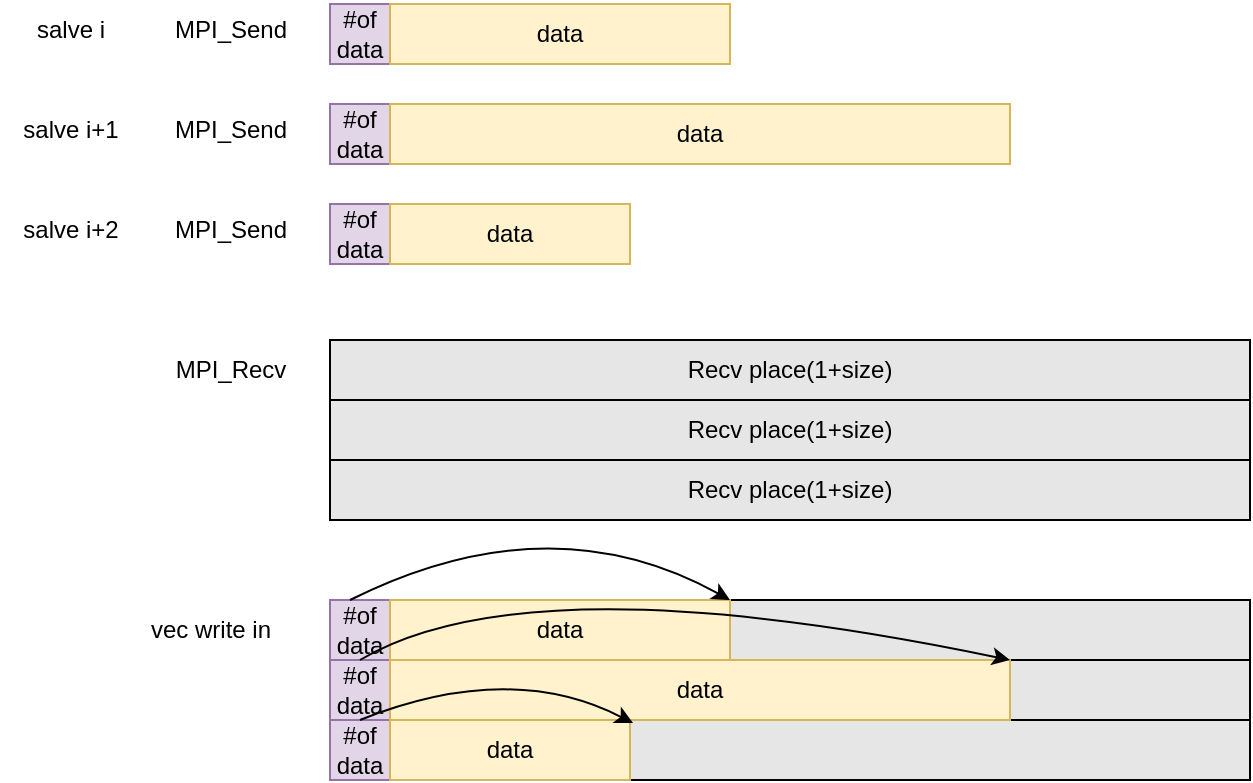 <mxfile version="22.1.2" type="device">
  <diagram name="Page-1" id="8-qbbRoh1-zZuKWpJjDJ">
    <mxGraphModel dx="795" dy="1859" grid="1" gridSize="10" guides="1" tooltips="1" connect="1" arrows="1" fold="1" page="1" pageScale="1" pageWidth="850" pageHeight="1100" math="0" shadow="0">
      <root>
        <mxCell id="0" />
        <mxCell id="1" parent="0" />
        <mxCell id="ECdJ8uJOdRw9Qa0pgRoY-8" value="" style="rounded=0;whiteSpace=wrap;html=1;fillColor=#E6E6E6;" vertex="1" parent="1">
          <mxGeometry x="210" y="760" width="460" height="30" as="geometry" />
        </mxCell>
        <mxCell id="ECdJ8uJOdRw9Qa0pgRoY-1" value="#of data" style="rounded=0;whiteSpace=wrap;html=1;fillColor=#e1d5e7;strokeColor=#9673a6;" vertex="1" parent="1">
          <mxGeometry x="210" y="462" width="30" height="30" as="geometry" />
        </mxCell>
        <mxCell id="ECdJ8uJOdRw9Qa0pgRoY-2" value="data" style="rounded=0;whiteSpace=wrap;html=1;fillColor=#fff2cc;strokeColor=#d6b656;" vertex="1" parent="1">
          <mxGeometry x="240" y="462" width="170" height="30" as="geometry" />
        </mxCell>
        <mxCell id="ECdJ8uJOdRw9Qa0pgRoY-3" value="MPI_Send" style="text;html=1;align=center;verticalAlign=middle;resizable=0;points=[];autosize=1;strokeColor=none;fillColor=none;" vertex="1" parent="1">
          <mxGeometry x="120" y="460" width="80" height="30" as="geometry" />
        </mxCell>
        <mxCell id="ECdJ8uJOdRw9Qa0pgRoY-4" value="Recv place(1+size)" style="rounded=0;whiteSpace=wrap;html=1;fillColor=#E6E6E6;" vertex="1" parent="1">
          <mxGeometry x="210" y="630" width="460" height="30" as="geometry" />
        </mxCell>
        <mxCell id="ECdJ8uJOdRw9Qa0pgRoY-5" value="MPI_Recv" style="text;html=1;align=center;verticalAlign=middle;resizable=0;points=[];autosize=1;strokeColor=none;fillColor=none;" vertex="1" parent="1">
          <mxGeometry x="120" y="630" width="80" height="30" as="geometry" />
        </mxCell>
        <mxCell id="ECdJ8uJOdRw9Qa0pgRoY-6" value="#of data" style="rounded=0;whiteSpace=wrap;html=1;fillColor=#e1d5e7;strokeColor=#9673a6;" vertex="1" parent="1">
          <mxGeometry x="210" y="760" width="30" height="30" as="geometry" />
        </mxCell>
        <mxCell id="ECdJ8uJOdRw9Qa0pgRoY-7" value="data" style="rounded=0;whiteSpace=wrap;html=1;fillColor=#fff2cc;strokeColor=#d6b656;" vertex="1" parent="1">
          <mxGeometry x="240" y="760" width="170" height="30" as="geometry" />
        </mxCell>
        <mxCell id="ECdJ8uJOdRw9Qa0pgRoY-9" value="" style="curved=1;endArrow=classic;html=1;rounded=0;exitX=0.75;exitY=1;exitDx=0;exitDy=0;entryX=1;entryY=0;entryDx=0;entryDy=0;" edge="1" parent="1" target="ECdJ8uJOdRw9Qa0pgRoY-7">
          <mxGeometry width="50" height="50" relative="1" as="geometry">
            <mxPoint x="220" y="760" as="sourcePoint" />
            <mxPoint x="397.5" y="760" as="targetPoint" />
            <Array as="points">
              <mxPoint x="320" y="710" />
            </Array>
          </mxGeometry>
        </mxCell>
        <mxCell id="ECdJ8uJOdRw9Qa0pgRoY-21" value="vec write in" style="text;html=1;align=center;verticalAlign=middle;resizable=0;points=[];autosize=1;strokeColor=none;fillColor=none;" vertex="1" parent="1">
          <mxGeometry x="110" y="760" width="80" height="30" as="geometry" />
        </mxCell>
        <mxCell id="ECdJ8uJOdRw9Qa0pgRoY-25" value="Recv place(1+size)" style="rounded=0;whiteSpace=wrap;html=1;fillColor=#E6E6E6;" vertex="1" parent="1">
          <mxGeometry x="210" y="660" width="460" height="30" as="geometry" />
        </mxCell>
        <mxCell id="ECdJ8uJOdRw9Qa0pgRoY-26" value="Recv place(1+size)" style="rounded=0;whiteSpace=wrap;html=1;fillColor=#E6E6E6;" vertex="1" parent="1">
          <mxGeometry x="210" y="690" width="460" height="30" as="geometry" />
        </mxCell>
        <mxCell id="ECdJ8uJOdRw9Qa0pgRoY-27" value="salve i" style="text;html=1;align=center;verticalAlign=middle;resizable=0;points=[];autosize=1;strokeColor=none;fillColor=none;" vertex="1" parent="1">
          <mxGeometry x="50" y="460" width="60" height="30" as="geometry" />
        </mxCell>
        <mxCell id="ECdJ8uJOdRw9Qa0pgRoY-36" value="#of data" style="rounded=0;whiteSpace=wrap;html=1;fillColor=#e1d5e7;strokeColor=#9673a6;" vertex="1" parent="1">
          <mxGeometry x="210" y="512" width="30" height="30" as="geometry" />
        </mxCell>
        <mxCell id="ECdJ8uJOdRw9Qa0pgRoY-37" value="data" style="rounded=0;whiteSpace=wrap;html=1;fillColor=#fff2cc;strokeColor=#d6b656;" vertex="1" parent="1">
          <mxGeometry x="240" y="512" width="310" height="30" as="geometry" />
        </mxCell>
        <mxCell id="ECdJ8uJOdRw9Qa0pgRoY-38" value="MPI_Send" style="text;html=1;align=center;verticalAlign=middle;resizable=0;points=[];autosize=1;strokeColor=none;fillColor=none;" vertex="1" parent="1">
          <mxGeometry x="120" y="510" width="80" height="30" as="geometry" />
        </mxCell>
        <mxCell id="ECdJ8uJOdRw9Qa0pgRoY-39" value="salve i+1" style="text;html=1;align=center;verticalAlign=middle;resizable=0;points=[];autosize=1;strokeColor=none;fillColor=none;" vertex="1" parent="1">
          <mxGeometry x="45" y="510" width="70" height="30" as="geometry" />
        </mxCell>
        <mxCell id="ECdJ8uJOdRw9Qa0pgRoY-40" value="#of data" style="rounded=0;whiteSpace=wrap;html=1;fillColor=#e1d5e7;strokeColor=#9673a6;" vertex="1" parent="1">
          <mxGeometry x="210" y="562" width="30" height="30" as="geometry" />
        </mxCell>
        <mxCell id="ECdJ8uJOdRw9Qa0pgRoY-41" value="data" style="rounded=0;whiteSpace=wrap;html=1;fillColor=#fff2cc;strokeColor=#d6b656;" vertex="1" parent="1">
          <mxGeometry x="240" y="562" width="120" height="30" as="geometry" />
        </mxCell>
        <mxCell id="ECdJ8uJOdRw9Qa0pgRoY-42" value="MPI_Send" style="text;html=1;align=center;verticalAlign=middle;resizable=0;points=[];autosize=1;strokeColor=none;fillColor=none;" vertex="1" parent="1">
          <mxGeometry x="120" y="560" width="80" height="30" as="geometry" />
        </mxCell>
        <mxCell id="ECdJ8uJOdRw9Qa0pgRoY-43" value="salve i+2" style="text;html=1;align=center;verticalAlign=middle;resizable=0;points=[];autosize=1;strokeColor=none;fillColor=none;" vertex="1" parent="1">
          <mxGeometry x="45" y="560" width="70" height="30" as="geometry" />
        </mxCell>
        <mxCell id="ECdJ8uJOdRw9Qa0pgRoY-47" value="Recv place(1+size)" style="rounded=0;whiteSpace=wrap;html=1;fillColor=#E6E6E6;" vertex="1" parent="1">
          <mxGeometry x="210" y="790" width="460" height="30" as="geometry" />
        </mxCell>
        <mxCell id="ECdJ8uJOdRw9Qa0pgRoY-48" value="" style="rounded=0;whiteSpace=wrap;html=1;fillColor=#E6E6E6;" vertex="1" parent="1">
          <mxGeometry x="210" y="820" width="460" height="30" as="geometry" />
        </mxCell>
        <mxCell id="ECdJ8uJOdRw9Qa0pgRoY-49" value="#of data" style="rounded=0;whiteSpace=wrap;html=1;fillColor=#e1d5e7;strokeColor=#9673a6;" vertex="1" parent="1">
          <mxGeometry x="210" y="790" width="30" height="30" as="geometry" />
        </mxCell>
        <mxCell id="ECdJ8uJOdRw9Qa0pgRoY-50" value="data" style="rounded=0;whiteSpace=wrap;html=1;fillColor=#fff2cc;strokeColor=#d6b656;" vertex="1" parent="1">
          <mxGeometry x="240" y="790" width="310" height="30" as="geometry" />
        </mxCell>
        <mxCell id="ECdJ8uJOdRw9Qa0pgRoY-51" value="#of data" style="rounded=0;whiteSpace=wrap;html=1;fillColor=#e1d5e7;strokeColor=#9673a6;" vertex="1" parent="1">
          <mxGeometry x="210" y="820" width="30" height="30" as="geometry" />
        </mxCell>
        <mxCell id="ECdJ8uJOdRw9Qa0pgRoY-52" value="data" style="rounded=0;whiteSpace=wrap;html=1;fillColor=#fff2cc;strokeColor=#d6b656;" vertex="1" parent="1">
          <mxGeometry x="240" y="820" width="120" height="30" as="geometry" />
        </mxCell>
        <mxCell id="ECdJ8uJOdRw9Qa0pgRoY-54" value="" style="curved=1;endArrow=classic;html=1;rounded=0;exitX=0.5;exitY=0;exitDx=0;exitDy=0;entryX=1;entryY=0;entryDx=0;entryDy=0;" edge="1" parent="1" source="ECdJ8uJOdRw9Qa0pgRoY-49" target="ECdJ8uJOdRw9Qa0pgRoY-50">
          <mxGeometry width="50" height="50" relative="1" as="geometry">
            <mxPoint x="210" y="790" as="sourcePoint" />
            <mxPoint x="400" y="790" as="targetPoint" />
            <Array as="points">
              <mxPoint x="310" y="740" />
            </Array>
          </mxGeometry>
        </mxCell>
        <mxCell id="ECdJ8uJOdRw9Qa0pgRoY-55" value="" style="curved=1;endArrow=classic;html=1;rounded=0;exitX=0.5;exitY=1;exitDx=0;exitDy=0;entryX=0.392;entryY=1.052;entryDx=0;entryDy=0;entryPerimeter=0;" edge="1" parent="1" source="ECdJ8uJOdRw9Qa0pgRoY-49" target="ECdJ8uJOdRw9Qa0pgRoY-50">
          <mxGeometry width="50" height="50" relative="1" as="geometry">
            <mxPoint x="235" y="800" as="sourcePoint" />
            <mxPoint x="560" y="800" as="targetPoint" />
            <Array as="points">
              <mxPoint x="300" y="790" />
            </Array>
          </mxGeometry>
        </mxCell>
      </root>
    </mxGraphModel>
  </diagram>
</mxfile>

